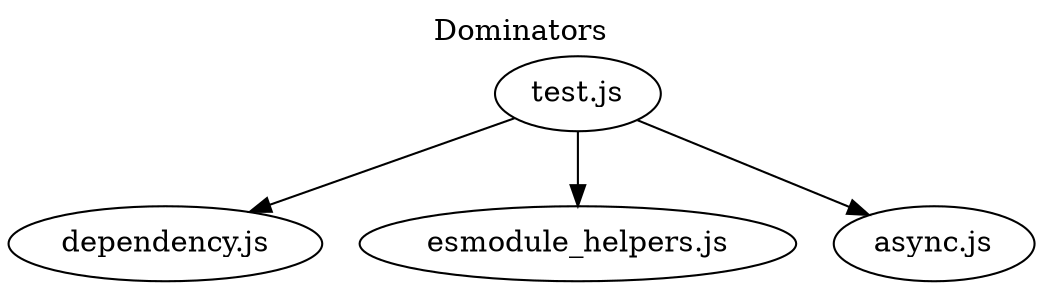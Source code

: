 digraph dominators {
  labelloc="t";
  label="Dominators";

  "test.js";
  "dependency.js";
  "esmodule_helpers.js";
  "async.js";

  "test.js" -> "dependency.js";
  "test.js" -> "esmodule_helpers.js";
  "test.js" -> "async.js";
}